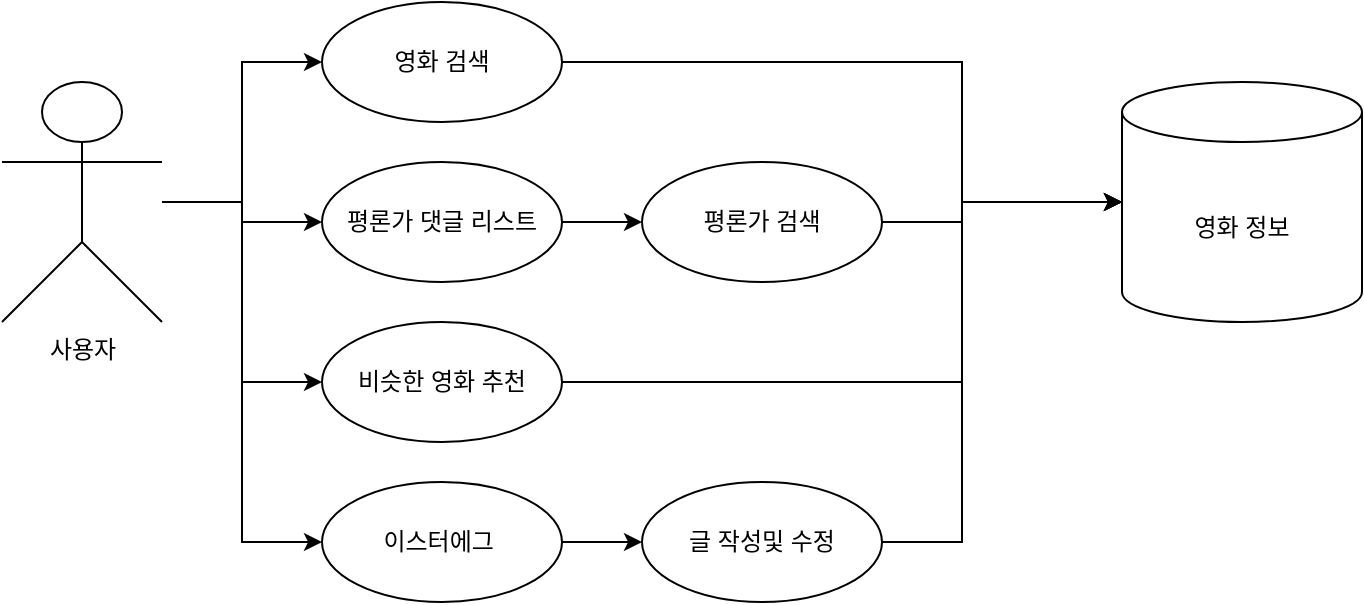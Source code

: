 <mxfile version="21.3.7" type="device">
  <diagram name="페이지-1" id="c6U2aofwMbNDEqGLI7J-">
    <mxGraphModel dx="792" dy="689" grid="1" gridSize="10" guides="1" tooltips="1" connect="1" arrows="1" fold="1" page="1" pageScale="1" pageWidth="4681" pageHeight="3300" math="0" shadow="0">
      <root>
        <mxCell id="0" />
        <mxCell id="1" parent="0" />
        <mxCell id="tsxynA4onDeVKwBaUMEg-6" style="edgeStyle=orthogonalEdgeStyle;rounded=0;orthogonalLoop=1;jettySize=auto;html=1;entryX=0;entryY=0.5;entryDx=0;entryDy=0;" edge="1" parent="1" source="tsxynA4onDeVKwBaUMEg-1" target="tsxynA4onDeVKwBaUMEg-4">
          <mxGeometry relative="1" as="geometry" />
        </mxCell>
        <mxCell id="tsxynA4onDeVKwBaUMEg-7" style="edgeStyle=orthogonalEdgeStyle;rounded=0;orthogonalLoop=1;jettySize=auto;html=1;entryX=0;entryY=0.5;entryDx=0;entryDy=0;" edge="1" parent="1" source="tsxynA4onDeVKwBaUMEg-1" target="tsxynA4onDeVKwBaUMEg-2">
          <mxGeometry relative="1" as="geometry" />
        </mxCell>
        <mxCell id="tsxynA4onDeVKwBaUMEg-8" style="edgeStyle=orthogonalEdgeStyle;rounded=0;orthogonalLoop=1;jettySize=auto;html=1;entryX=0;entryY=0.5;entryDx=0;entryDy=0;" edge="1" parent="1" source="tsxynA4onDeVKwBaUMEg-1" target="tsxynA4onDeVKwBaUMEg-5">
          <mxGeometry relative="1" as="geometry" />
        </mxCell>
        <mxCell id="tsxynA4onDeVKwBaUMEg-18" style="edgeStyle=orthogonalEdgeStyle;rounded=0;orthogonalLoop=1;jettySize=auto;html=1;entryX=0;entryY=0.5;entryDx=0;entryDy=0;" edge="1" parent="1" source="tsxynA4onDeVKwBaUMEg-1" target="tsxynA4onDeVKwBaUMEg-17">
          <mxGeometry relative="1" as="geometry" />
        </mxCell>
        <mxCell id="tsxynA4onDeVKwBaUMEg-1" value="사용자" style="shape=umlActor;verticalLabelPosition=bottom;verticalAlign=top;html=1;outlineConnect=0;" vertex="1" parent="1">
          <mxGeometry x="40" y="120" width="80" height="120" as="geometry" />
        </mxCell>
        <mxCell id="tsxynA4onDeVKwBaUMEg-9" style="edgeStyle=orthogonalEdgeStyle;rounded=0;orthogonalLoop=1;jettySize=auto;html=1;entryX=0;entryY=0.5;entryDx=0;entryDy=0;entryPerimeter=0;" edge="1" parent="1" source="tsxynA4onDeVKwBaUMEg-2" target="tsxynA4onDeVKwBaUMEg-3">
          <mxGeometry relative="1" as="geometry">
            <Array as="points">
              <mxPoint x="520" y="110" />
              <mxPoint x="520" y="180" />
            </Array>
          </mxGeometry>
        </mxCell>
        <mxCell id="tsxynA4onDeVKwBaUMEg-2" value="영화 검색" style="ellipse;whiteSpace=wrap;html=1;" vertex="1" parent="1">
          <mxGeometry x="200" y="80" width="120" height="60" as="geometry" />
        </mxCell>
        <mxCell id="tsxynA4onDeVKwBaUMEg-3" value="영화 정보" style="shape=cylinder3;whiteSpace=wrap;html=1;boundedLbl=1;backgroundOutline=1;size=15;" vertex="1" parent="1">
          <mxGeometry x="600" y="120" width="120" height="120" as="geometry" />
        </mxCell>
        <mxCell id="tsxynA4onDeVKwBaUMEg-15" style="edgeStyle=orthogonalEdgeStyle;rounded=0;orthogonalLoop=1;jettySize=auto;html=1;entryX=0;entryY=0.5;entryDx=0;entryDy=0;" edge="1" parent="1" source="tsxynA4onDeVKwBaUMEg-4" target="tsxynA4onDeVKwBaUMEg-13">
          <mxGeometry relative="1" as="geometry" />
        </mxCell>
        <mxCell id="tsxynA4onDeVKwBaUMEg-4" value="평론가 댓글 리스트" style="ellipse;whiteSpace=wrap;html=1;" vertex="1" parent="1">
          <mxGeometry x="200" y="160" width="120" height="60" as="geometry" />
        </mxCell>
        <mxCell id="tsxynA4onDeVKwBaUMEg-11" style="edgeStyle=orthogonalEdgeStyle;rounded=0;orthogonalLoop=1;jettySize=auto;html=1;entryX=0;entryY=0.5;entryDx=0;entryDy=0;entryPerimeter=0;" edge="1" parent="1" source="tsxynA4onDeVKwBaUMEg-5" target="tsxynA4onDeVKwBaUMEg-3">
          <mxGeometry relative="1" as="geometry">
            <Array as="points">
              <mxPoint x="520" y="270" />
              <mxPoint x="520" y="180" />
            </Array>
          </mxGeometry>
        </mxCell>
        <mxCell id="tsxynA4onDeVKwBaUMEg-5" value="비슷한 영화&amp;nbsp;추천" style="ellipse;whiteSpace=wrap;html=1;" vertex="1" parent="1">
          <mxGeometry x="200" y="240" width="120" height="60" as="geometry" />
        </mxCell>
        <mxCell id="tsxynA4onDeVKwBaUMEg-16" style="edgeStyle=orthogonalEdgeStyle;rounded=0;orthogonalLoop=1;jettySize=auto;html=1;entryX=0;entryY=0.5;entryDx=0;entryDy=0;entryPerimeter=0;" edge="1" parent="1" source="tsxynA4onDeVKwBaUMEg-13" target="tsxynA4onDeVKwBaUMEg-3">
          <mxGeometry relative="1" as="geometry">
            <Array as="points">
              <mxPoint x="520" y="190" />
              <mxPoint x="520" y="180" />
            </Array>
          </mxGeometry>
        </mxCell>
        <mxCell id="tsxynA4onDeVKwBaUMEg-13" value="평론가 검색" style="ellipse;whiteSpace=wrap;html=1;" vertex="1" parent="1">
          <mxGeometry x="360" y="160" width="120" height="60" as="geometry" />
        </mxCell>
        <mxCell id="tsxynA4onDeVKwBaUMEg-20" style="edgeStyle=orthogonalEdgeStyle;rounded=0;orthogonalLoop=1;jettySize=auto;html=1;entryX=0;entryY=0.5;entryDx=0;entryDy=0;" edge="1" parent="1" source="tsxynA4onDeVKwBaUMEg-17" target="tsxynA4onDeVKwBaUMEg-19">
          <mxGeometry relative="1" as="geometry" />
        </mxCell>
        <mxCell id="tsxynA4onDeVKwBaUMEg-17" value="이스터에그&amp;nbsp;" style="ellipse;whiteSpace=wrap;html=1;" vertex="1" parent="1">
          <mxGeometry x="200" y="320" width="120" height="60" as="geometry" />
        </mxCell>
        <mxCell id="tsxynA4onDeVKwBaUMEg-21" style="edgeStyle=orthogonalEdgeStyle;rounded=0;orthogonalLoop=1;jettySize=auto;html=1;entryX=0;entryY=0.5;entryDx=0;entryDy=0;entryPerimeter=0;" edge="1" parent="1" source="tsxynA4onDeVKwBaUMEg-19" target="tsxynA4onDeVKwBaUMEg-3">
          <mxGeometry relative="1" as="geometry">
            <Array as="points">
              <mxPoint x="520" y="350" />
              <mxPoint x="520" y="180" />
            </Array>
          </mxGeometry>
        </mxCell>
        <mxCell id="tsxynA4onDeVKwBaUMEg-19" value="글 작성및 수정" style="ellipse;whiteSpace=wrap;html=1;" vertex="1" parent="1">
          <mxGeometry x="360" y="320" width="120" height="60" as="geometry" />
        </mxCell>
      </root>
    </mxGraphModel>
  </diagram>
</mxfile>
